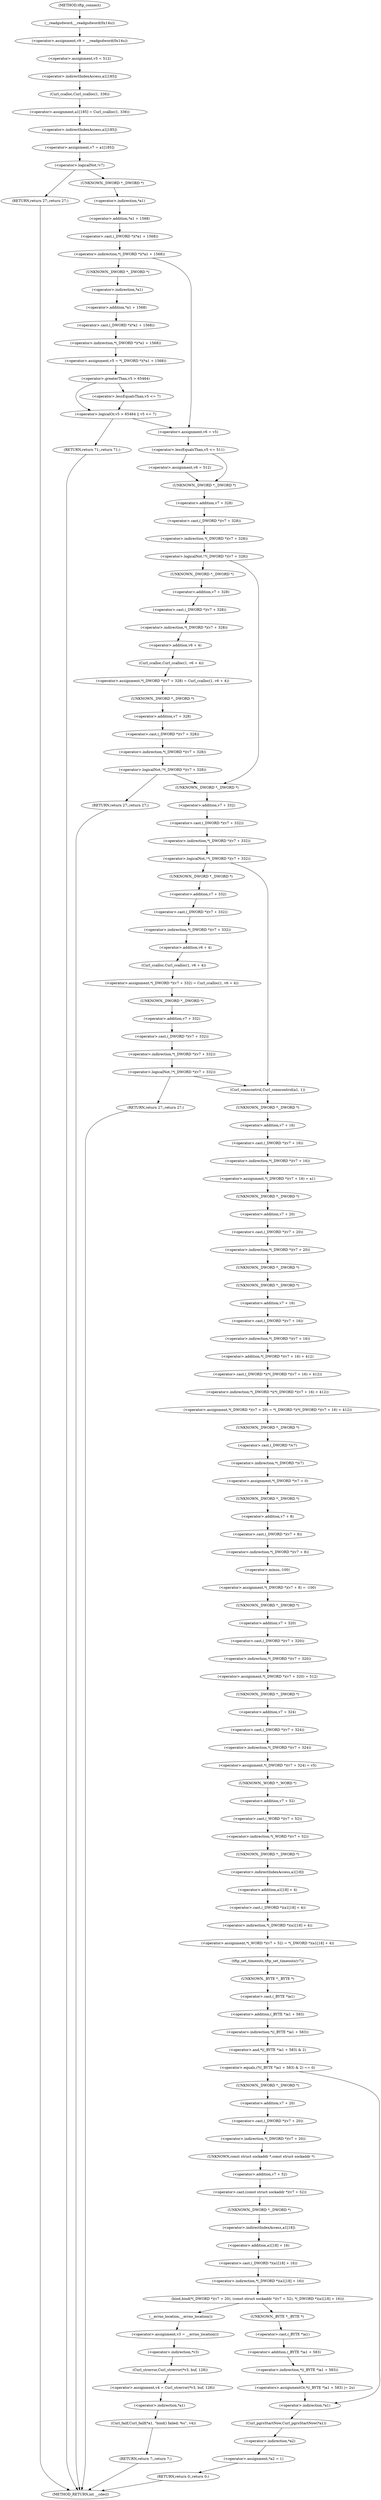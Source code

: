 digraph tftp_connect {  
"1000119" [label = "(<operator>.assignment,v9 = __readgsdword(0x14u))" ]
"1000121" [label = "(__readgsdword,__readgsdword(0x14u))" ]
"1000123" [label = "(<operator>.assignment,v5 = 512)" ]
"1000126" [label = "(<operator>.assignment,a1[185] = Curl_ccalloc(1, 336))" ]
"1000127" [label = "(<operator>.indirectIndexAccess,a1[185])" ]
"1000130" [label = "(Curl_ccalloc,Curl_ccalloc(1, 336))" ]
"1000133" [label = "(<operator>.assignment,v7 = a1[185])" ]
"1000135" [label = "(<operator>.indirectIndexAccess,a1[185])" ]
"1000139" [label = "(<operator>.logicalNot,!v7)" ]
"1000141" [label = "(RETURN,return 27;,return 27;)" ]
"1000144" [label = "(<operator>.indirection,*(_DWORD *)(*a1 + 1568))" ]
"1000145" [label = "(<operator>.cast,(_DWORD *)(*a1 + 1568))" ]
"1000146" [label = "(UNKNOWN,_DWORD *,_DWORD *)" ]
"1000147" [label = "(<operator>.addition,*a1 + 1568)" ]
"1000148" [label = "(<operator>.indirection,*a1)" ]
"1000152" [label = "(<operator>.assignment,v5 = *(_DWORD *)(*a1 + 1568))" ]
"1000154" [label = "(<operator>.indirection,*(_DWORD *)(*a1 + 1568))" ]
"1000155" [label = "(<operator>.cast,(_DWORD *)(*a1 + 1568))" ]
"1000156" [label = "(UNKNOWN,_DWORD *,_DWORD *)" ]
"1000157" [label = "(<operator>.addition,*a1 + 1568)" ]
"1000158" [label = "(<operator>.indirection,*a1)" ]
"1000162" [label = "(<operator>.logicalOr,v5 > 65464 || v5 <= 7)" ]
"1000163" [label = "(<operator>.greaterThan,v5 > 65464)" ]
"1000166" [label = "(<operator>.lessEqualsThan,v5 <= 7)" ]
"1000169" [label = "(RETURN,return 71;,return 71;)" ]
"1000171" [label = "(<operator>.assignment,v6 = v5)" ]
"1000175" [label = "(<operator>.lessEqualsThan,v5 <= 511)" ]
"1000178" [label = "(<operator>.assignment,v6 = 512)" ]
"1000182" [label = "(<operator>.logicalNot,!*(_DWORD *)(v7 + 328))" ]
"1000183" [label = "(<operator>.indirection,*(_DWORD *)(v7 + 328))" ]
"1000184" [label = "(<operator>.cast,(_DWORD *)(v7 + 328))" ]
"1000185" [label = "(UNKNOWN,_DWORD *,_DWORD *)" ]
"1000186" [label = "(<operator>.addition,v7 + 328)" ]
"1000190" [label = "(<operator>.assignment,*(_DWORD *)(v7 + 328) = Curl_ccalloc(1, v6 + 4))" ]
"1000191" [label = "(<operator>.indirection,*(_DWORD *)(v7 + 328))" ]
"1000192" [label = "(<operator>.cast,(_DWORD *)(v7 + 328))" ]
"1000193" [label = "(UNKNOWN,_DWORD *,_DWORD *)" ]
"1000194" [label = "(<operator>.addition,v7 + 328)" ]
"1000197" [label = "(Curl_ccalloc,Curl_ccalloc(1, v6 + 4))" ]
"1000199" [label = "(<operator>.addition,v6 + 4)" ]
"1000203" [label = "(<operator>.logicalNot,!*(_DWORD *)(v7 + 328))" ]
"1000204" [label = "(<operator>.indirection,*(_DWORD *)(v7 + 328))" ]
"1000205" [label = "(<operator>.cast,(_DWORD *)(v7 + 328))" ]
"1000206" [label = "(UNKNOWN,_DWORD *,_DWORD *)" ]
"1000207" [label = "(<operator>.addition,v7 + 328)" ]
"1000210" [label = "(RETURN,return 27;,return 27;)" ]
"1000213" [label = "(<operator>.logicalNot,!*(_DWORD *)(v7 + 332))" ]
"1000214" [label = "(<operator>.indirection,*(_DWORD *)(v7 + 332))" ]
"1000215" [label = "(<operator>.cast,(_DWORD *)(v7 + 332))" ]
"1000216" [label = "(UNKNOWN,_DWORD *,_DWORD *)" ]
"1000217" [label = "(<operator>.addition,v7 + 332)" ]
"1000221" [label = "(<operator>.assignment,*(_DWORD *)(v7 + 332) = Curl_ccalloc(1, v6 + 4))" ]
"1000222" [label = "(<operator>.indirection,*(_DWORD *)(v7 + 332))" ]
"1000223" [label = "(<operator>.cast,(_DWORD *)(v7 + 332))" ]
"1000224" [label = "(UNKNOWN,_DWORD *,_DWORD *)" ]
"1000225" [label = "(<operator>.addition,v7 + 332)" ]
"1000228" [label = "(Curl_ccalloc,Curl_ccalloc(1, v6 + 4))" ]
"1000230" [label = "(<operator>.addition,v6 + 4)" ]
"1000234" [label = "(<operator>.logicalNot,!*(_DWORD *)(v7 + 332))" ]
"1000235" [label = "(<operator>.indirection,*(_DWORD *)(v7 + 332))" ]
"1000236" [label = "(<operator>.cast,(_DWORD *)(v7 + 332))" ]
"1000237" [label = "(UNKNOWN,_DWORD *,_DWORD *)" ]
"1000238" [label = "(<operator>.addition,v7 + 332)" ]
"1000241" [label = "(RETURN,return 27;,return 27;)" ]
"1000243" [label = "(Curl_conncontrol,Curl_conncontrol(a1, 1))" ]
"1000246" [label = "(<operator>.assignment,*(_DWORD *)(v7 + 16) = a1)" ]
"1000247" [label = "(<operator>.indirection,*(_DWORD *)(v7 + 16))" ]
"1000248" [label = "(<operator>.cast,(_DWORD *)(v7 + 16))" ]
"1000249" [label = "(UNKNOWN,_DWORD *,_DWORD *)" ]
"1000250" [label = "(<operator>.addition,v7 + 16)" ]
"1000254" [label = "(<operator>.assignment,*(_DWORD *)(v7 + 20) = *(_DWORD *)(*(_DWORD *)(v7 + 16) + 412))" ]
"1000255" [label = "(<operator>.indirection,*(_DWORD *)(v7 + 20))" ]
"1000256" [label = "(<operator>.cast,(_DWORD *)(v7 + 20))" ]
"1000257" [label = "(UNKNOWN,_DWORD *,_DWORD *)" ]
"1000258" [label = "(<operator>.addition,v7 + 20)" ]
"1000261" [label = "(<operator>.indirection,*(_DWORD *)(*(_DWORD *)(v7 + 16) + 412))" ]
"1000262" [label = "(<operator>.cast,(_DWORD *)(*(_DWORD *)(v7 + 16) + 412))" ]
"1000263" [label = "(UNKNOWN,_DWORD *,_DWORD *)" ]
"1000264" [label = "(<operator>.addition,*(_DWORD *)(v7 + 16) + 412)" ]
"1000265" [label = "(<operator>.indirection,*(_DWORD *)(v7 + 16))" ]
"1000266" [label = "(<operator>.cast,(_DWORD *)(v7 + 16))" ]
"1000267" [label = "(UNKNOWN,_DWORD *,_DWORD *)" ]
"1000268" [label = "(<operator>.addition,v7 + 16)" ]
"1000272" [label = "(<operator>.assignment,*(_DWORD *)v7 = 0)" ]
"1000273" [label = "(<operator>.indirection,*(_DWORD *)v7)" ]
"1000274" [label = "(<operator>.cast,(_DWORD *)v7)" ]
"1000275" [label = "(UNKNOWN,_DWORD *,_DWORD *)" ]
"1000278" [label = "(<operator>.assignment,*(_DWORD *)(v7 + 8) = -100)" ]
"1000279" [label = "(<operator>.indirection,*(_DWORD *)(v7 + 8))" ]
"1000280" [label = "(<operator>.cast,(_DWORD *)(v7 + 8))" ]
"1000281" [label = "(UNKNOWN,_DWORD *,_DWORD *)" ]
"1000282" [label = "(<operator>.addition,v7 + 8)" ]
"1000285" [label = "(<operator>.minus,-100)" ]
"1000287" [label = "(<operator>.assignment,*(_DWORD *)(v7 + 320) = 512)" ]
"1000288" [label = "(<operator>.indirection,*(_DWORD *)(v7 + 320))" ]
"1000289" [label = "(<operator>.cast,(_DWORD *)(v7 + 320))" ]
"1000290" [label = "(UNKNOWN,_DWORD *,_DWORD *)" ]
"1000291" [label = "(<operator>.addition,v7 + 320)" ]
"1000295" [label = "(<operator>.assignment,*(_DWORD *)(v7 + 324) = v5)" ]
"1000296" [label = "(<operator>.indirection,*(_DWORD *)(v7 + 324))" ]
"1000297" [label = "(<operator>.cast,(_DWORD *)(v7 + 324))" ]
"1000298" [label = "(UNKNOWN,_DWORD *,_DWORD *)" ]
"1000299" [label = "(<operator>.addition,v7 + 324)" ]
"1000303" [label = "(<operator>.assignment,*(_WORD *)(v7 + 52) = *(_DWORD *)(a1[18] + 4))" ]
"1000304" [label = "(<operator>.indirection,*(_WORD *)(v7 + 52))" ]
"1000305" [label = "(<operator>.cast,(_WORD *)(v7 + 52))" ]
"1000306" [label = "(UNKNOWN,_WORD *,_WORD *)" ]
"1000307" [label = "(<operator>.addition,v7 + 52)" ]
"1000310" [label = "(<operator>.indirection,*(_DWORD *)(a1[18] + 4))" ]
"1000311" [label = "(<operator>.cast,(_DWORD *)(a1[18] + 4))" ]
"1000312" [label = "(UNKNOWN,_DWORD *,_DWORD *)" ]
"1000313" [label = "(<operator>.addition,a1[18] + 4)" ]
"1000314" [label = "(<operator>.indirectIndexAccess,a1[18])" ]
"1000318" [label = "(tftp_set_timeouts,tftp_set_timeouts(v7))" ]
"1000321" [label = "(<operator>.equals,(*((_BYTE *)a1 + 583) & 2) == 0)" ]
"1000322" [label = "(<operator>.and,*((_BYTE *)a1 + 583) & 2)" ]
"1000323" [label = "(<operator>.indirection,*((_BYTE *)a1 + 583))" ]
"1000324" [label = "(<operator>.addition,(_BYTE *)a1 + 583)" ]
"1000325" [label = "(<operator>.cast,(_BYTE *)a1)" ]
"1000326" [label = "(UNKNOWN,_BYTE *,_BYTE *)" ]
"1000333" [label = "(bind,bind(*(_DWORD *)(v7 + 20), (const struct sockaddr *)(v7 + 52), *(_DWORD *)(a1[18] + 16)))" ]
"1000334" [label = "(<operator>.indirection,*(_DWORD *)(v7 + 20))" ]
"1000335" [label = "(<operator>.cast,(_DWORD *)(v7 + 20))" ]
"1000336" [label = "(UNKNOWN,_DWORD *,_DWORD *)" ]
"1000337" [label = "(<operator>.addition,v7 + 20)" ]
"1000340" [label = "(<operator>.cast,(const struct sockaddr *)(v7 + 52))" ]
"1000341" [label = "(UNKNOWN,const struct sockaddr *,const struct sockaddr *)" ]
"1000342" [label = "(<operator>.addition,v7 + 52)" ]
"1000345" [label = "(<operator>.indirection,*(_DWORD *)(a1[18] + 16))" ]
"1000346" [label = "(<operator>.cast,(_DWORD *)(a1[18] + 16))" ]
"1000347" [label = "(UNKNOWN,_DWORD *,_DWORD *)" ]
"1000348" [label = "(<operator>.addition,a1[18] + 16)" ]
"1000349" [label = "(<operator>.indirectIndexAccess,a1[18])" ]
"1000354" [label = "(<operator>.assignment,v3 = __errno_location())" ]
"1000356" [label = "(__errno_location,__errno_location())" ]
"1000357" [label = "(<operator>.assignment,v4 = Curl_strerror(*v3, buf, 128))" ]
"1000359" [label = "(Curl_strerror,Curl_strerror(*v3, buf, 128))" ]
"1000360" [label = "(<operator>.indirection,*v3)" ]
"1000364" [label = "(Curl_failf,Curl_failf(*a1, \"bind() failed; %s\", v4))" ]
"1000365" [label = "(<operator>.indirection,*a1)" ]
"1000369" [label = "(RETURN,return 7;,return 7;)" ]
"1000371" [label = "(<operators>.assignmentOr,*((_BYTE *)a1 + 583) |= 2u)" ]
"1000372" [label = "(<operator>.indirection,*((_BYTE *)a1 + 583))" ]
"1000373" [label = "(<operator>.addition,(_BYTE *)a1 + 583)" ]
"1000374" [label = "(<operator>.cast,(_BYTE *)a1)" ]
"1000375" [label = "(UNKNOWN,_BYTE *,_BYTE *)" ]
"1000379" [label = "(Curl_pgrsStartNow,Curl_pgrsStartNow(*a1))" ]
"1000380" [label = "(<operator>.indirection,*a1)" ]
"1000382" [label = "(<operator>.assignment,*a2 = 1)" ]
"1000383" [label = "(<operator>.indirection,*a2)" ]
"1000386" [label = "(RETURN,return 0;,return 0;)" ]
"1000108" [label = "(METHOD,tftp_connect)" ]
"1000388" [label = "(METHOD_RETURN,int __cdecl)" ]
  "1000119" -> "1000123" 
  "1000121" -> "1000119" 
  "1000123" -> "1000127" 
  "1000126" -> "1000135" 
  "1000127" -> "1000130" 
  "1000130" -> "1000126" 
  "1000133" -> "1000139" 
  "1000135" -> "1000133" 
  "1000139" -> "1000146" 
  "1000139" -> "1000141" 
  "1000141" -> "1000388" 
  "1000144" -> "1000156" 
  "1000144" -> "1000171" 
  "1000145" -> "1000144" 
  "1000146" -> "1000148" 
  "1000147" -> "1000145" 
  "1000148" -> "1000147" 
  "1000152" -> "1000163" 
  "1000154" -> "1000152" 
  "1000155" -> "1000154" 
  "1000156" -> "1000158" 
  "1000157" -> "1000155" 
  "1000158" -> "1000157" 
  "1000162" -> "1000169" 
  "1000162" -> "1000171" 
  "1000163" -> "1000162" 
  "1000163" -> "1000166" 
  "1000166" -> "1000162" 
  "1000169" -> "1000388" 
  "1000171" -> "1000175" 
  "1000175" -> "1000185" 
  "1000175" -> "1000178" 
  "1000178" -> "1000185" 
  "1000182" -> "1000193" 
  "1000182" -> "1000216" 
  "1000183" -> "1000182" 
  "1000184" -> "1000183" 
  "1000185" -> "1000186" 
  "1000186" -> "1000184" 
  "1000190" -> "1000206" 
  "1000191" -> "1000199" 
  "1000192" -> "1000191" 
  "1000193" -> "1000194" 
  "1000194" -> "1000192" 
  "1000197" -> "1000190" 
  "1000199" -> "1000197" 
  "1000203" -> "1000216" 
  "1000203" -> "1000210" 
  "1000204" -> "1000203" 
  "1000205" -> "1000204" 
  "1000206" -> "1000207" 
  "1000207" -> "1000205" 
  "1000210" -> "1000388" 
  "1000213" -> "1000224" 
  "1000213" -> "1000243" 
  "1000214" -> "1000213" 
  "1000215" -> "1000214" 
  "1000216" -> "1000217" 
  "1000217" -> "1000215" 
  "1000221" -> "1000237" 
  "1000222" -> "1000230" 
  "1000223" -> "1000222" 
  "1000224" -> "1000225" 
  "1000225" -> "1000223" 
  "1000228" -> "1000221" 
  "1000230" -> "1000228" 
  "1000234" -> "1000241" 
  "1000234" -> "1000243" 
  "1000235" -> "1000234" 
  "1000236" -> "1000235" 
  "1000237" -> "1000238" 
  "1000238" -> "1000236" 
  "1000241" -> "1000388" 
  "1000243" -> "1000249" 
  "1000246" -> "1000257" 
  "1000247" -> "1000246" 
  "1000248" -> "1000247" 
  "1000249" -> "1000250" 
  "1000250" -> "1000248" 
  "1000254" -> "1000275" 
  "1000255" -> "1000263" 
  "1000256" -> "1000255" 
  "1000257" -> "1000258" 
  "1000258" -> "1000256" 
  "1000261" -> "1000254" 
  "1000262" -> "1000261" 
  "1000263" -> "1000267" 
  "1000264" -> "1000262" 
  "1000265" -> "1000264" 
  "1000266" -> "1000265" 
  "1000267" -> "1000268" 
  "1000268" -> "1000266" 
  "1000272" -> "1000281" 
  "1000273" -> "1000272" 
  "1000274" -> "1000273" 
  "1000275" -> "1000274" 
  "1000278" -> "1000290" 
  "1000279" -> "1000285" 
  "1000280" -> "1000279" 
  "1000281" -> "1000282" 
  "1000282" -> "1000280" 
  "1000285" -> "1000278" 
  "1000287" -> "1000298" 
  "1000288" -> "1000287" 
  "1000289" -> "1000288" 
  "1000290" -> "1000291" 
  "1000291" -> "1000289" 
  "1000295" -> "1000306" 
  "1000296" -> "1000295" 
  "1000297" -> "1000296" 
  "1000298" -> "1000299" 
  "1000299" -> "1000297" 
  "1000303" -> "1000318" 
  "1000304" -> "1000312" 
  "1000305" -> "1000304" 
  "1000306" -> "1000307" 
  "1000307" -> "1000305" 
  "1000310" -> "1000303" 
  "1000311" -> "1000310" 
  "1000312" -> "1000314" 
  "1000313" -> "1000311" 
  "1000314" -> "1000313" 
  "1000318" -> "1000326" 
  "1000321" -> "1000336" 
  "1000321" -> "1000380" 
  "1000322" -> "1000321" 
  "1000323" -> "1000322" 
  "1000324" -> "1000323" 
  "1000325" -> "1000324" 
  "1000326" -> "1000325" 
  "1000333" -> "1000375" 
  "1000333" -> "1000356" 
  "1000334" -> "1000341" 
  "1000335" -> "1000334" 
  "1000336" -> "1000337" 
  "1000337" -> "1000335" 
  "1000340" -> "1000347" 
  "1000341" -> "1000342" 
  "1000342" -> "1000340" 
  "1000345" -> "1000333" 
  "1000346" -> "1000345" 
  "1000347" -> "1000349" 
  "1000348" -> "1000346" 
  "1000349" -> "1000348" 
  "1000354" -> "1000360" 
  "1000356" -> "1000354" 
  "1000357" -> "1000365" 
  "1000359" -> "1000357" 
  "1000360" -> "1000359" 
  "1000364" -> "1000369" 
  "1000365" -> "1000364" 
  "1000369" -> "1000388" 
  "1000371" -> "1000380" 
  "1000372" -> "1000371" 
  "1000373" -> "1000372" 
  "1000374" -> "1000373" 
  "1000375" -> "1000374" 
  "1000379" -> "1000383" 
  "1000380" -> "1000379" 
  "1000382" -> "1000386" 
  "1000383" -> "1000382" 
  "1000386" -> "1000388" 
  "1000108" -> "1000121" 
}
